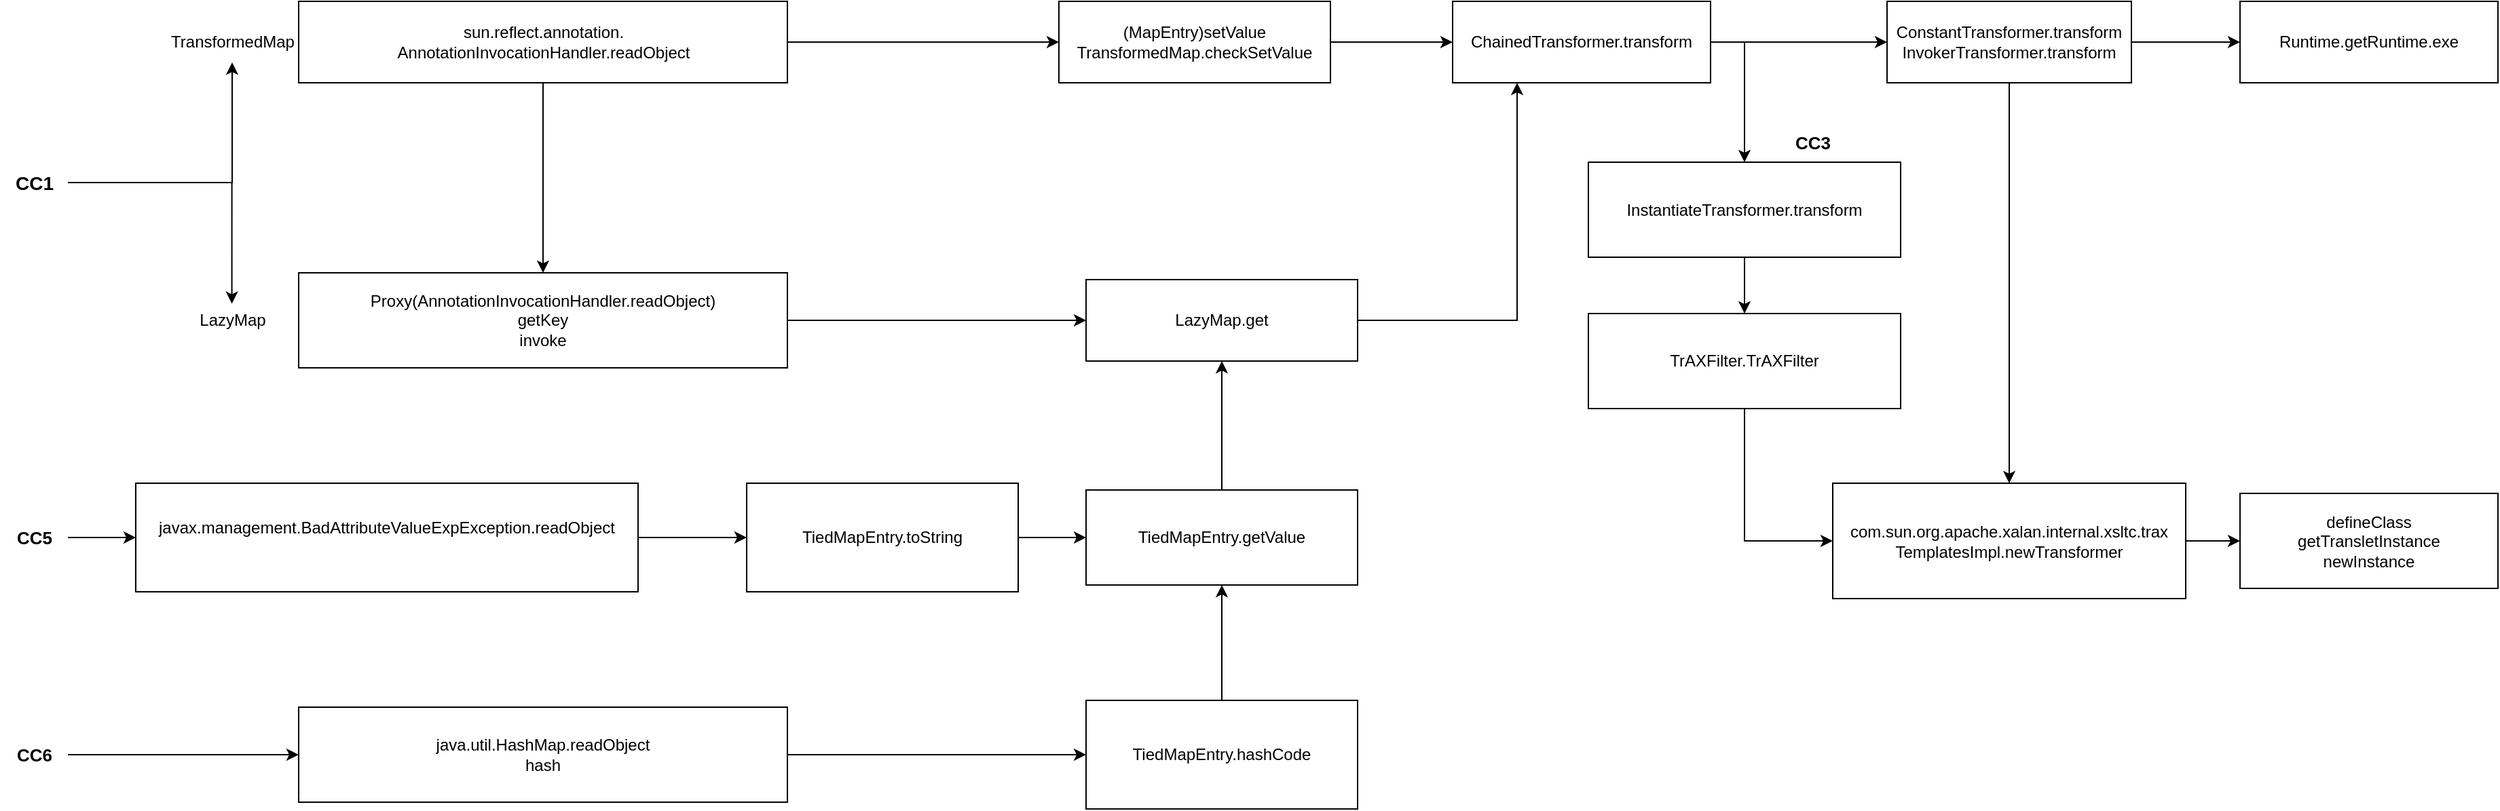 <mxfile version="21.8.2" type="github">
  <diagram name="第 1 页" id="6VpoMdF1UtFUlSB7jPXj">
    <mxGraphModel dx="1838" dy="976" grid="1" gridSize="10" guides="1" tooltips="1" connect="1" arrows="1" fold="1" page="1" pageScale="1" pageWidth="1920" pageHeight="1200" math="0" shadow="0">
      <root>
        <mxCell id="0" />
        <mxCell id="1" parent="0" />
        <mxCell id="6vssdcbbBTtyEO5g1ugg-1" value="Runtime.getRuntime.exe" style="rounded=0;whiteSpace=wrap;html=1;fontFamily=Helvetica;" parent="1" vertex="1">
          <mxGeometry x="1670" y="240" width="190" height="60" as="geometry" />
        </mxCell>
        <mxCell id="uUb-aCY3bGG27-e9TzcM-9" value="" style="edgeStyle=orthogonalEdgeStyle;rounded=0;orthogonalLoop=1;jettySize=auto;html=1;fontFamily=Helvetica;" edge="1" parent="1" source="6vssdcbbBTtyEO5g1ugg-2" target="uUb-aCY3bGG27-e9TzcM-8">
          <mxGeometry relative="1" as="geometry" />
        </mxCell>
        <mxCell id="uUb-aCY3bGG27-e9TzcM-18" style="edgeStyle=orthogonalEdgeStyle;rounded=0;orthogonalLoop=1;jettySize=auto;html=1;exitX=1;exitY=0.5;exitDx=0;exitDy=0;entryX=0.5;entryY=0;entryDx=0;entryDy=0;fontFamily=Helvetica;" edge="1" parent="1" source="6vssdcbbBTtyEO5g1ugg-2" target="uUb-aCY3bGG27-e9TzcM-14">
          <mxGeometry relative="1" as="geometry" />
        </mxCell>
        <mxCell id="6vssdcbbBTtyEO5g1ugg-2" value="ChainedTransformer.transform" style="rounded=0;whiteSpace=wrap;html=1;fontFamily=Helvetica;" parent="1" vertex="1">
          <mxGeometry x="1090" y="240" width="190" height="60" as="geometry" />
        </mxCell>
        <mxCell id="6vssdcbbBTtyEO5g1ugg-10" style="edgeStyle=orthogonalEdgeStyle;rounded=0;orthogonalLoop=1;jettySize=auto;html=1;exitX=1;exitY=0.5;exitDx=0;exitDy=0;entryX=0;entryY=0.5;entryDx=0;entryDy=0;fontFamily=Helvetica;" parent="1" source="6vssdcbbBTtyEO5g1ugg-9" target="6vssdcbbBTtyEO5g1ugg-2" edge="1">
          <mxGeometry relative="1" as="geometry" />
        </mxCell>
        <mxCell id="6vssdcbbBTtyEO5g1ugg-9" value="(MapEntry&lt;span style=&quot;background-color: initial;&quot;&gt;)setValue&lt;/span&gt;&lt;br&gt;TransformedMap.checkSetValue" style="rounded=0;whiteSpace=wrap;html=1;fontFamily=Helvetica;" parent="1" vertex="1">
          <mxGeometry x="800" y="240" width="200" height="60" as="geometry" />
        </mxCell>
        <mxCell id="6vssdcbbBTtyEO5g1ugg-13" style="edgeStyle=orthogonalEdgeStyle;rounded=0;orthogonalLoop=1;jettySize=auto;html=1;exitX=1;exitY=0.5;exitDx=0;exitDy=0;entryX=0;entryY=0.5;entryDx=0;entryDy=0;fontFamily=Helvetica;" parent="1" source="6vssdcbbBTtyEO5g1ugg-11" target="6vssdcbbBTtyEO5g1ugg-9" edge="1">
          <mxGeometry relative="1" as="geometry" />
        </mxCell>
        <mxCell id="6vssdcbbBTtyEO5g1ugg-18" style="edgeStyle=orthogonalEdgeStyle;rounded=0;orthogonalLoop=1;jettySize=auto;html=1;exitX=0.5;exitY=1;exitDx=0;exitDy=0;entryX=0.5;entryY=0;entryDx=0;entryDy=0;fontFamily=Helvetica;" parent="1" source="6vssdcbbBTtyEO5g1ugg-11" target="6vssdcbbBTtyEO5g1ugg-17" edge="1">
          <mxGeometry relative="1" as="geometry" />
        </mxCell>
        <mxCell id="6vssdcbbBTtyEO5g1ugg-11" value="sun.reflect.annotation.&lt;br&gt;AnnotationInvocationHandler.readObject" style="rounded=0;html=1;fontFamily=Helvetica;" parent="1" vertex="1">
          <mxGeometry x="240" y="240" width="360" height="60" as="geometry" />
        </mxCell>
        <mxCell id="6vssdcbbBTtyEO5g1ugg-16" style="edgeStyle=orthogonalEdgeStyle;rounded=0;orthogonalLoop=1;jettySize=auto;html=1;entryX=0.25;entryY=1;entryDx=0;entryDy=0;fontFamily=Helvetica;" parent="1" source="6vssdcbbBTtyEO5g1ugg-15" target="6vssdcbbBTtyEO5g1ugg-2" edge="1">
          <mxGeometry relative="1" as="geometry" />
        </mxCell>
        <mxCell id="6vssdcbbBTtyEO5g1ugg-15" value="LazyMap.get" style="rounded=0;whiteSpace=wrap;html=1;fontFamily=Helvetica;" parent="1" vertex="1">
          <mxGeometry x="820" y="445" width="200" height="60" as="geometry" />
        </mxCell>
        <mxCell id="6vssdcbbBTtyEO5g1ugg-20" value="" style="edgeStyle=orthogonalEdgeStyle;rounded=0;orthogonalLoop=1;jettySize=auto;html=1;fontFamily=Helvetica;" parent="1" source="6vssdcbbBTtyEO5g1ugg-17" target="6vssdcbbBTtyEO5g1ugg-15" edge="1">
          <mxGeometry relative="1" as="geometry" />
        </mxCell>
        <mxCell id="6vssdcbbBTtyEO5g1ugg-17" value="Proxy(AnnotationInvocationHandler.readObject)&lt;br&gt;getKey&lt;br&gt;invoke" style="rounded=0;whiteSpace=wrap;html=1;fontFamily=Helvetica;" parent="1" vertex="1">
          <mxGeometry x="240" y="440" width="360" height="70" as="geometry" />
        </mxCell>
        <mxCell id="6vssdcbbBTtyEO5g1ugg-22" value="" style="edgeStyle=orthogonalEdgeStyle;rounded=0;orthogonalLoop=1;jettySize=auto;html=1;fontFamily=Helvetica;" parent="1" source="6vssdcbbBTtyEO5g1ugg-21" target="6vssdcbbBTtyEO5g1ugg-15" edge="1">
          <mxGeometry relative="1" as="geometry" />
        </mxCell>
        <mxCell id="6vssdcbbBTtyEO5g1ugg-21" value="TiedMapEntry.getValue" style="rounded=0;whiteSpace=wrap;html=1;fontFamily=Helvetica;" parent="1" vertex="1">
          <mxGeometry x="820" y="600" width="200" height="70" as="geometry" />
        </mxCell>
        <mxCell id="5cDq7q0ZK8Lod1r7jXY8-8" style="edgeStyle=orthogonalEdgeStyle;rounded=0;orthogonalLoop=1;jettySize=auto;html=1;exitX=1;exitY=0.5;exitDx=0;exitDy=0;entryX=0;entryY=0.5;entryDx=0;entryDy=0;fontFamily=Helvetica;" parent="1" source="6vssdcbbBTtyEO5g1ugg-23" target="5cDq7q0ZK8Lod1r7jXY8-2" edge="1">
          <mxGeometry relative="1" as="geometry" />
        </mxCell>
        <mxCell id="6vssdcbbBTtyEO5g1ugg-23" value="java.util.HashMap.readObject&lt;br&gt;hash" style="rounded=0;whiteSpace=wrap;html=1;fontFamily=Helvetica;" parent="1" vertex="1">
          <mxGeometry x="240" y="760" width="360" height="70" as="geometry" />
        </mxCell>
        <mxCell id="gErniXCXHLFTvf_z7TUi-8" style="edgeStyle=orthogonalEdgeStyle;rounded=0;orthogonalLoop=1;jettySize=auto;html=1;fontFamily=Helvetica;" parent="1" source="gErniXCXHLFTvf_z7TUi-1" target="gErniXCXHLFTvf_z7TUi-3" edge="1">
          <mxGeometry relative="1" as="geometry" />
        </mxCell>
        <mxCell id="gErniXCXHLFTvf_z7TUi-1" value="&lt;b&gt;&lt;font style=&quot;font-size: 14px;&quot;&gt;CC1&lt;/font&gt;&lt;/b&gt;" style="text;html=1;align=center;verticalAlign=middle;resizable=0;points=[];autosize=1;strokeColor=none;fillColor=none;fontFamily=Helvetica;" parent="1" vertex="1">
          <mxGeometry x="20" y="358.5" width="50" height="30" as="geometry" />
        </mxCell>
        <mxCell id="gErniXCXHLFTvf_z7TUi-3" value="TransformedMap" style="text;html=1;align=center;verticalAlign=middle;resizable=0;points=[];autosize=1;strokeColor=none;fillColor=none;fontFamily=Helvetica;" parent="1" vertex="1">
          <mxGeometry x="136" y="255" width="110" height="30" as="geometry" />
        </mxCell>
        <mxCell id="gErniXCXHLFTvf_z7TUi-5" value="LazyMap" style="text;html=1;align=center;verticalAlign=middle;resizable=0;points=[];autosize=1;strokeColor=none;fillColor=none;fontFamily=Helvetica;" parent="1" vertex="1">
          <mxGeometry x="156" y="460" width="70" height="30" as="geometry" />
        </mxCell>
        <mxCell id="gErniXCXHLFTvf_z7TUi-7" style="edgeStyle=orthogonalEdgeStyle;rounded=0;orthogonalLoop=1;jettySize=auto;html=1;entryX=0;entryY=0.5;entryDx=0;entryDy=0;fontFamily=Helvetica;" parent="1" source="gErniXCXHLFTvf_z7TUi-6" target="6vssdcbbBTtyEO5g1ugg-23" edge="1">
          <mxGeometry relative="1" as="geometry" />
        </mxCell>
        <mxCell id="gErniXCXHLFTvf_z7TUi-6" value="&lt;span style=&quot;font-size: 13px;&quot;&gt;&lt;font style=&quot;font-size: 13px;&quot;&gt;CC6&lt;/font&gt;&lt;/span&gt;" style="text;html=1;align=center;verticalAlign=middle;resizable=0;points=[];autosize=1;strokeColor=none;fillColor=none;fontSize=13;fontStyle=1;fontFamily=Helvetica;" parent="1" vertex="1">
          <mxGeometry x="20" y="780" width="50" height="30" as="geometry" />
        </mxCell>
        <mxCell id="gErniXCXHLFTvf_z7TUi-10" style="edgeStyle=orthogonalEdgeStyle;rounded=0;orthogonalLoop=1;jettySize=auto;html=1;entryX=0.497;entryY=0.093;entryDx=0;entryDy=0;entryPerimeter=0;fontFamily=Helvetica;" parent="1" source="gErniXCXHLFTvf_z7TUi-1" target="gErniXCXHLFTvf_z7TUi-5" edge="1">
          <mxGeometry relative="1" as="geometry" />
        </mxCell>
        <mxCell id="5cDq7q0ZK8Lod1r7jXY8-4" style="edgeStyle=orthogonalEdgeStyle;rounded=0;orthogonalLoop=1;jettySize=auto;html=1;exitX=1;exitY=0.5;exitDx=0;exitDy=0;fontFamily=Helvetica;" parent="1" source="5cDq7q0ZK8Lod1r7jXY8-1" target="5cDq7q0ZK8Lod1r7jXY8-3" edge="1">
          <mxGeometry relative="1" as="geometry" />
        </mxCell>
        <mxCell id="5cDq7q0ZK8Lod1r7jXY8-1" value="&lt;font&gt;javax.management.BadAttributeValueExpException.readObject&lt;br&gt;&lt;br&gt;&lt;/font&gt;" style="rounded=0;whiteSpace=wrap;html=1;fontFamily=Helvetica;" parent="1" vertex="1">
          <mxGeometry x="120" y="595" width="370" height="80" as="geometry" />
        </mxCell>
        <mxCell id="5cDq7q0ZK8Lod1r7jXY8-9" value="" style="edgeStyle=orthogonalEdgeStyle;rounded=0;orthogonalLoop=1;jettySize=auto;html=1;fontFamily=Helvetica;" parent="1" source="5cDq7q0ZK8Lod1r7jXY8-2" target="6vssdcbbBTtyEO5g1ugg-21" edge="1">
          <mxGeometry relative="1" as="geometry" />
        </mxCell>
        <mxCell id="5cDq7q0ZK8Lod1r7jXY8-2" value="TiedMapEntry.hashCode" style="rounded=0;whiteSpace=wrap;html=1;fontFamily=Helvetica;" parent="1" vertex="1">
          <mxGeometry x="820" y="755" width="200" height="80" as="geometry" />
        </mxCell>
        <mxCell id="5cDq7q0ZK8Lod1r7jXY8-6" style="edgeStyle=orthogonalEdgeStyle;rounded=0;orthogonalLoop=1;jettySize=auto;html=1;exitX=1;exitY=0.5;exitDx=0;exitDy=0;fontFamily=Helvetica;" parent="1" source="5cDq7q0ZK8Lod1r7jXY8-3" target="6vssdcbbBTtyEO5g1ugg-21" edge="1">
          <mxGeometry relative="1" as="geometry" />
        </mxCell>
        <mxCell id="5cDq7q0ZK8Lod1r7jXY8-3" value="TiedMapEntry.toString" style="rounded=0;whiteSpace=wrap;html=1;fontFamily=Helvetica;" parent="1" vertex="1">
          <mxGeometry x="570" y="595" width="200" height="80" as="geometry" />
        </mxCell>
        <mxCell id="uUb-aCY3bGG27-e9TzcM-3" value="" style="edgeStyle=orthogonalEdgeStyle;rounded=0;orthogonalLoop=1;jettySize=auto;html=1;fontFamily=Helvetica;" edge="1" parent="1" source="uUb-aCY3bGG27-e9TzcM-2" target="5cDq7q0ZK8Lod1r7jXY8-1">
          <mxGeometry relative="1" as="geometry" />
        </mxCell>
        <mxCell id="uUb-aCY3bGG27-e9TzcM-2" value="&lt;span style=&quot;font-size: 13px;&quot;&gt;&lt;font style=&quot;font-size: 13px;&quot;&gt;CC5&lt;/font&gt;&lt;/span&gt;" style="text;html=1;align=center;verticalAlign=middle;resizable=0;points=[];autosize=1;strokeColor=none;fillColor=none;fontSize=13;fontStyle=1;fontFamily=Helvetica;" vertex="1" parent="1">
          <mxGeometry x="20" y="620" width="50" height="30" as="geometry" />
        </mxCell>
        <mxCell id="uUb-aCY3bGG27-e9TzcM-4" value="defineClass&lt;br&gt;getTransletInstance&lt;br&gt;newInstance" style="rounded=0;whiteSpace=wrap;html=1;fontFamily=Helvetica;" vertex="1" parent="1">
          <mxGeometry x="1670" y="602.5" width="190" height="70" as="geometry" />
        </mxCell>
        <mxCell id="uUb-aCY3bGG27-e9TzcM-6" style="edgeStyle=orthogonalEdgeStyle;rounded=0;orthogonalLoop=1;jettySize=auto;html=1;exitX=1;exitY=0.5;exitDx=0;exitDy=0;entryX=0;entryY=0.5;entryDx=0;entryDy=0;fontFamily=Helvetica;" edge="1" parent="1" source="uUb-aCY3bGG27-e9TzcM-5" target="uUb-aCY3bGG27-e9TzcM-4">
          <mxGeometry relative="1" as="geometry" />
        </mxCell>
        <mxCell id="uUb-aCY3bGG27-e9TzcM-5" value="com.sun.org.apache.xalan.internal.xsltc.trax&lt;br&gt;TemplatesImpl.newTransformer" style="rounded=0;whiteSpace=wrap;html=1;fontFamily=Helvetica;" vertex="1" parent="1">
          <mxGeometry x="1370" y="595" width="260" height="85" as="geometry" />
        </mxCell>
        <mxCell id="uUb-aCY3bGG27-e9TzcM-10" value="" style="edgeStyle=orthogonalEdgeStyle;rounded=0;orthogonalLoop=1;jettySize=auto;html=1;fontFamily=Helvetica;" edge="1" parent="1" source="uUb-aCY3bGG27-e9TzcM-8" target="6vssdcbbBTtyEO5g1ugg-1">
          <mxGeometry relative="1" as="geometry" />
        </mxCell>
        <mxCell id="uUb-aCY3bGG27-e9TzcM-13" style="edgeStyle=orthogonalEdgeStyle;rounded=0;orthogonalLoop=1;jettySize=auto;html=1;exitX=0.5;exitY=1;exitDx=0;exitDy=0;entryX=0.5;entryY=0;entryDx=0;entryDy=0;fontFamily=Helvetica;" edge="1" parent="1" source="uUb-aCY3bGG27-e9TzcM-8" target="uUb-aCY3bGG27-e9TzcM-5">
          <mxGeometry relative="1" as="geometry" />
        </mxCell>
        <mxCell id="uUb-aCY3bGG27-e9TzcM-8" value="ConstantTransformer.transform&lt;br&gt;InvokerTransformer.transform" style="rounded=0;whiteSpace=wrap;html=1;fontFamily=Helvetica;" vertex="1" parent="1">
          <mxGeometry x="1410" y="240" width="180" height="60" as="geometry" />
        </mxCell>
        <mxCell id="uUb-aCY3bGG27-e9TzcM-20" style="edgeStyle=orthogonalEdgeStyle;rounded=0;orthogonalLoop=1;jettySize=auto;html=1;exitX=0.5;exitY=1;exitDx=0;exitDy=0;entryX=0.5;entryY=0;entryDx=0;entryDy=0;fontFamily=Helvetica;" edge="1" parent="1" source="uUb-aCY3bGG27-e9TzcM-14" target="uUb-aCY3bGG27-e9TzcM-19">
          <mxGeometry relative="1" as="geometry" />
        </mxCell>
        <mxCell id="uUb-aCY3bGG27-e9TzcM-14" value="&lt;div style=&quot;&quot;&gt;&lt;font style=&quot;&quot;&gt;InstantiateTransformer.transform&lt;/font&gt;&lt;br&gt;&lt;/div&gt;" style="rounded=0;whiteSpace=wrap;html=1;strokeColor=#000000;fontFamily=Helvetica;" vertex="1" parent="1">
          <mxGeometry x="1190" y="358.5" width="230" height="70" as="geometry" />
        </mxCell>
        <mxCell id="uUb-aCY3bGG27-e9TzcM-17" value="&lt;b style=&quot;font-size: 13px;&quot;&gt;CC3&lt;/b&gt;" style="text;html=1;align=center;verticalAlign=middle;resizable=0;points=[];autosize=1;strokeColor=none;fillColor=none;fontSize=13;fontFamily=Helvetica;" vertex="1" parent="1">
          <mxGeometry x="1330" y="328.5" width="50" height="30" as="geometry" />
        </mxCell>
        <mxCell id="uUb-aCY3bGG27-e9TzcM-22" style="edgeStyle=orthogonalEdgeStyle;rounded=0;orthogonalLoop=1;jettySize=auto;html=1;exitX=0.5;exitY=1;exitDx=0;exitDy=0;entryX=0;entryY=0.5;entryDx=0;entryDy=0;fontFamily=Helvetica;" edge="1" parent="1" source="uUb-aCY3bGG27-e9TzcM-19" target="uUb-aCY3bGG27-e9TzcM-5">
          <mxGeometry relative="1" as="geometry" />
        </mxCell>
        <mxCell id="uUb-aCY3bGG27-e9TzcM-19" value="TrAXFilter.TrAXFilter" style="rounded=0;whiteSpace=wrap;html=1;fontFamily=Helvetica;" vertex="1" parent="1">
          <mxGeometry x="1190" y="470" width="230" height="70" as="geometry" />
        </mxCell>
      </root>
    </mxGraphModel>
  </diagram>
</mxfile>
